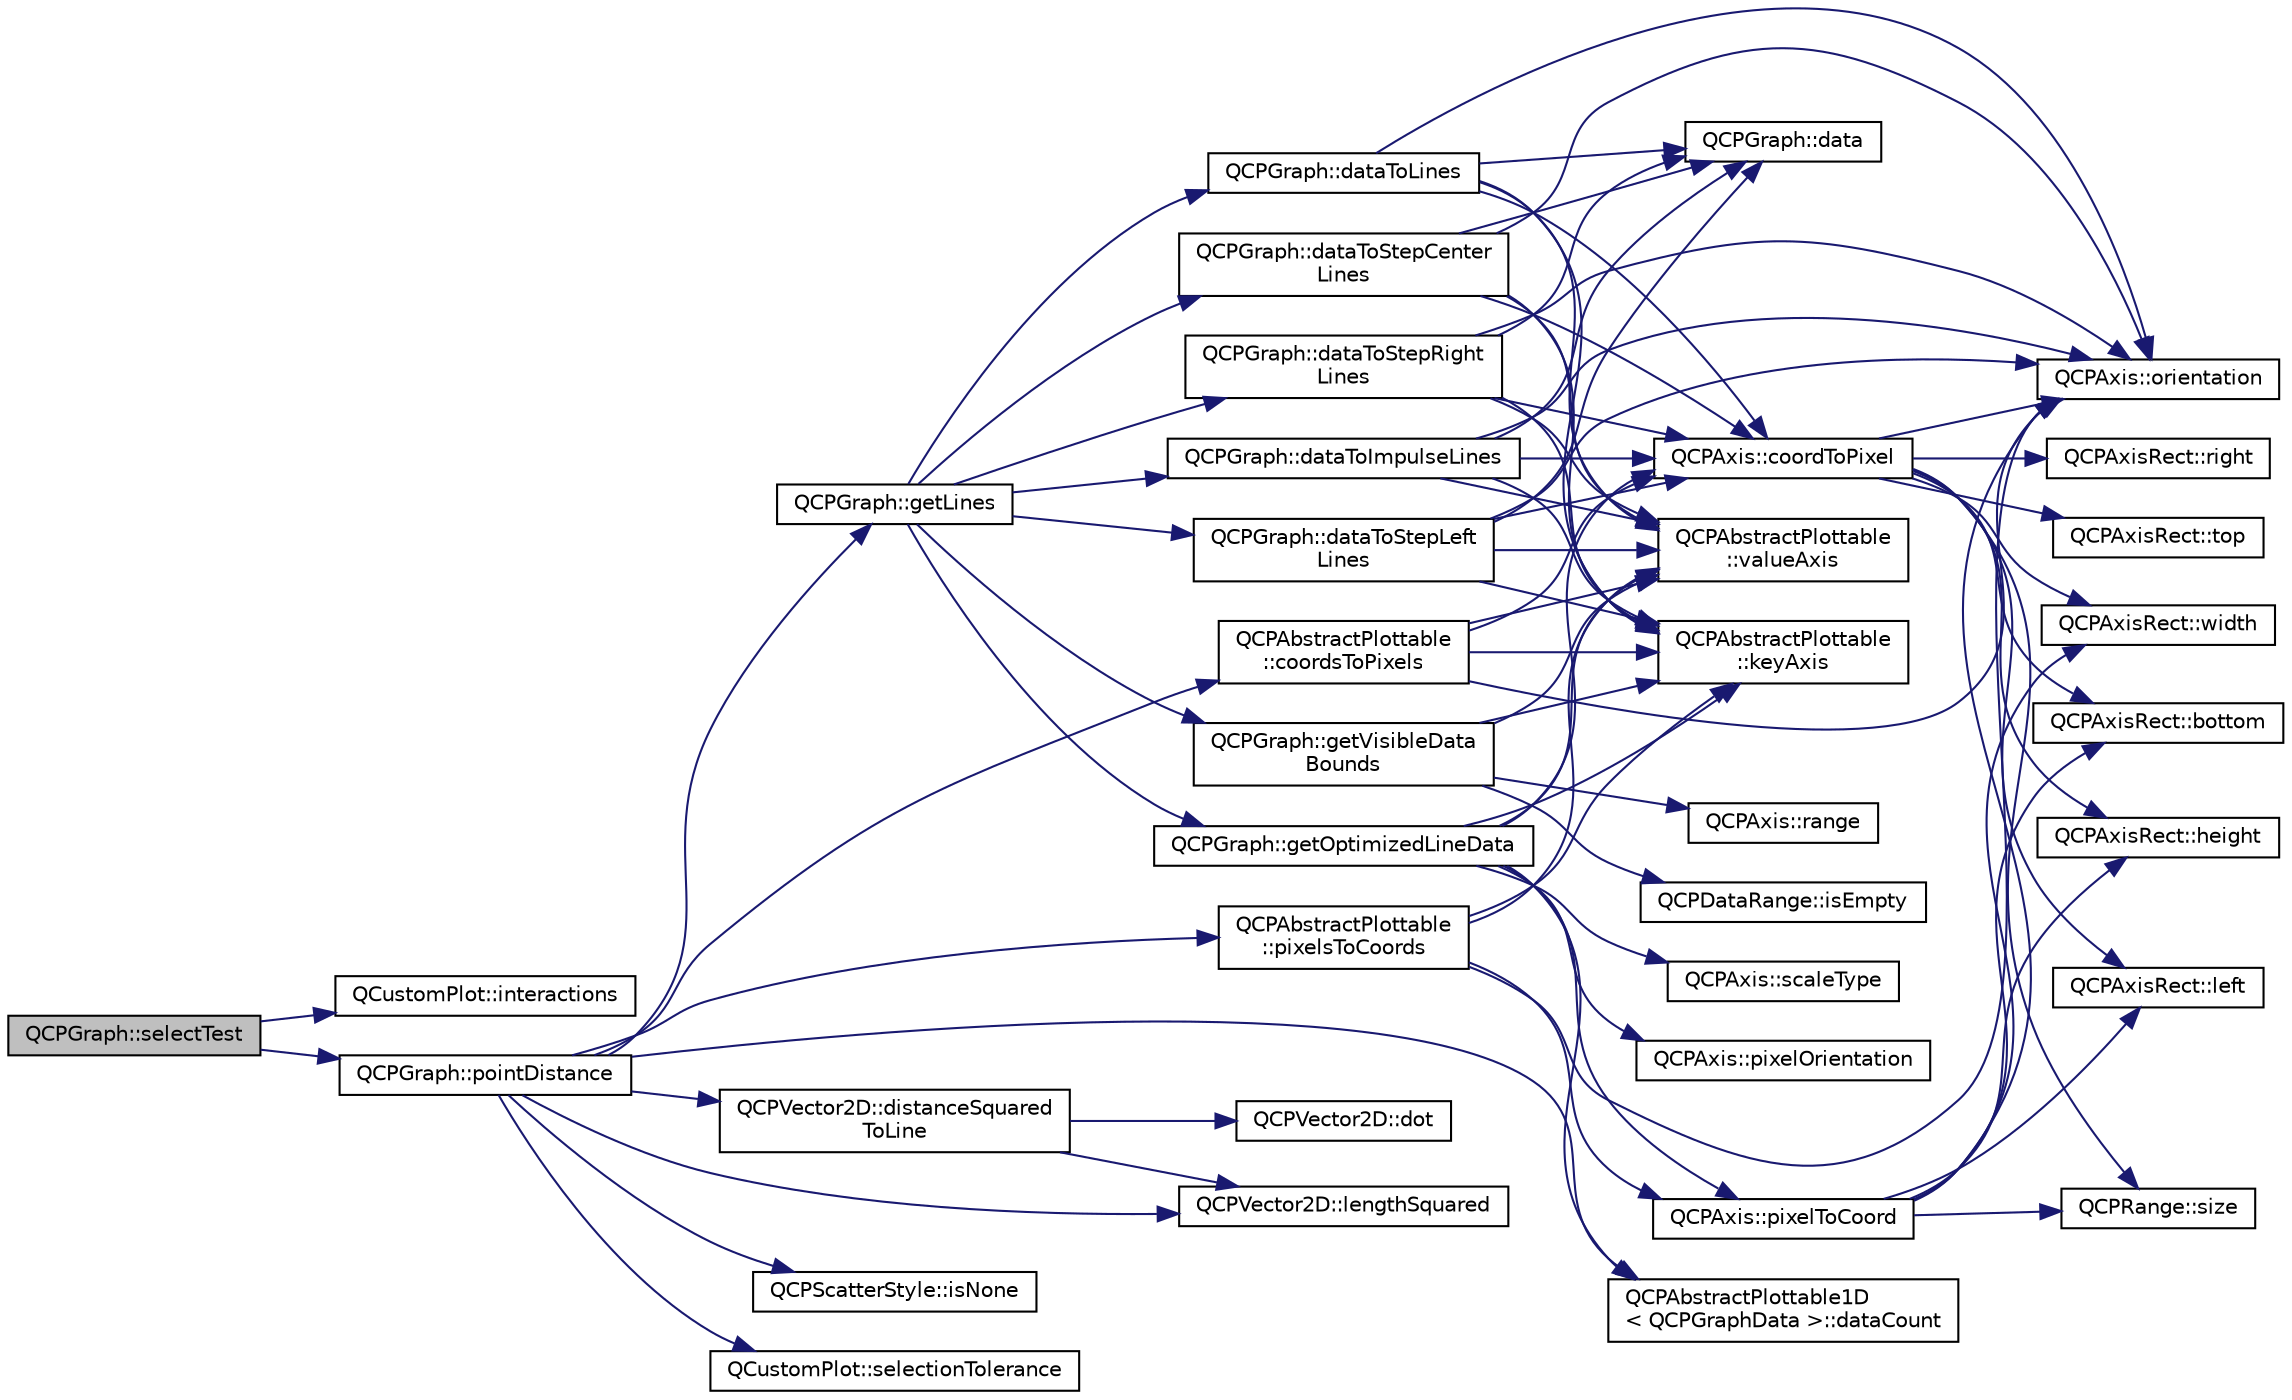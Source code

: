 digraph "QCPGraph::selectTest"
{
 // LATEX_PDF_SIZE
  edge [fontname="Helvetica",fontsize="10",labelfontname="Helvetica",labelfontsize="10"];
  node [fontname="Helvetica",fontsize="10",shape=record];
  rankdir="LR";
  Node1 [label="QCPGraph::selectTest",height=0.2,width=0.4,color="black", fillcolor="grey75", style="filled", fontcolor="black",tooltip=" "];
  Node1 -> Node2 [color="midnightblue",fontsize="10",style="solid",fontname="Helvetica"];
  Node2 [label="QCustomPlot::interactions",height=0.2,width=0.4,color="black", fillcolor="white", style="filled",URL="$classQCustomPlot.html#a2c78c5fd2943c148ab76652801d3f2dc",tooltip=" "];
  Node1 -> Node3 [color="midnightblue",fontsize="10",style="solid",fontname="Helvetica"];
  Node3 [label="QCPGraph::pointDistance",height=0.2,width=0.4,color="black", fillcolor="white", style="filled",URL="$classQCPGraph.html#a89acf99c0b52b8eecb2438adf7ec0170",tooltip=" "];
  Node3 -> Node4 [color="midnightblue",fontsize="10",style="solid",fontname="Helvetica"];
  Node4 [label="QCPAbstractPlottable\l::coordsToPixels",height=0.2,width=0.4,color="black", fillcolor="white", style="filled",URL="$classQCPAbstractPlottable.html#a7ad84a36472441cf1f555c5683d0da93",tooltip=" "];
  Node4 -> Node5 [color="midnightblue",fontsize="10",style="solid",fontname="Helvetica"];
  Node5 [label="QCPAxis::coordToPixel",height=0.2,width=0.4,color="black", fillcolor="white", style="filled",URL="$classQCPAxis.html#af15d1b3a7f7e9b53d759d3ccff1fe4b4",tooltip=" "];
  Node5 -> Node6 [color="midnightblue",fontsize="10",style="solid",fontname="Helvetica"];
  Node6 [label="QCPAxisRect::bottom",height=0.2,width=0.4,color="black", fillcolor="white", style="filled",URL="$classQCPAxisRect.html#acefdf1abaa8a8ab681e906cc2be9581e",tooltip=" "];
  Node5 -> Node7 [color="midnightblue",fontsize="10",style="solid",fontname="Helvetica"];
  Node7 [label="QCPAxisRect::height",height=0.2,width=0.4,color="black", fillcolor="white", style="filled",URL="$classQCPAxisRect.html#acc4377809e79d9a089ab790f39429b0d",tooltip=" "];
  Node5 -> Node8 [color="midnightblue",fontsize="10",style="solid",fontname="Helvetica"];
  Node8 [label="QCPAxisRect::left",height=0.2,width=0.4,color="black", fillcolor="white", style="filled",URL="$classQCPAxisRect.html#afb4a3de02046b20b9310bdb8fca781c3",tooltip=" "];
  Node5 -> Node9 [color="midnightblue",fontsize="10",style="solid",fontname="Helvetica"];
  Node9 [label="QCPAxis::orientation",height=0.2,width=0.4,color="black", fillcolor="white", style="filled",URL="$classQCPAxis.html#ab988ef4538e2655bb77bd138189cd42e",tooltip=" "];
  Node5 -> Node10 [color="midnightblue",fontsize="10",style="solid",fontname="Helvetica"];
  Node10 [label="QCPAxisRect::right",height=0.2,width=0.4,color="black", fillcolor="white", style="filled",URL="$classQCPAxisRect.html#a3f819d4a1b2193723d1fdafc573eea10",tooltip=" "];
  Node5 -> Node11 [color="midnightblue",fontsize="10",style="solid",fontname="Helvetica"];
  Node11 [label="QCPRange::size",height=0.2,width=0.4,color="black", fillcolor="white", style="filled",URL="$classQCPRange.html#a62326e7cc4316b96df6a60813230e63f",tooltip=" "];
  Node5 -> Node12 [color="midnightblue",fontsize="10",style="solid",fontname="Helvetica"];
  Node12 [label="QCPAxisRect::top",height=0.2,width=0.4,color="black", fillcolor="white", style="filled",URL="$classQCPAxisRect.html#a45dbad181cbb9f09d068dbb76c817c95",tooltip=" "];
  Node5 -> Node13 [color="midnightblue",fontsize="10",style="solid",fontname="Helvetica"];
  Node13 [label="QCPAxisRect::width",height=0.2,width=0.4,color="black", fillcolor="white", style="filled",URL="$classQCPAxisRect.html#a204645398a4f9d0b0189385c7c2cfb91",tooltip=" "];
  Node4 -> Node14 [color="midnightblue",fontsize="10",style="solid",fontname="Helvetica"];
  Node14 [label="QCPAbstractPlottable\l::keyAxis",height=0.2,width=0.4,color="black", fillcolor="white", style="filled",URL="$classQCPAbstractPlottable.html#a2cdd6f0dd5e9a979037f86b4000d9cfe",tooltip=" "];
  Node4 -> Node9 [color="midnightblue",fontsize="10",style="solid",fontname="Helvetica"];
  Node4 -> Node15 [color="midnightblue",fontsize="10",style="solid",fontname="Helvetica"];
  Node15 [label="QCPAbstractPlottable\l::valueAxis",height=0.2,width=0.4,color="black", fillcolor="white", style="filled",URL="$classQCPAbstractPlottable.html#af47809a644a68ffd955fb30b01fb4f2f",tooltip=" "];
  Node3 -> Node16 [color="midnightblue",fontsize="10",style="solid",fontname="Helvetica"];
  Node16 [label="QCPAbstractPlottable1D\l\< QCPGraphData \>::dataCount",height=0.2,width=0.4,color="black", fillcolor="white", style="filled",URL="$classQCPAbstractPlottable1D.html#ab5dd99e4f1621e7dbd63438e0b02984e",tooltip=" "];
  Node3 -> Node17 [color="midnightblue",fontsize="10",style="solid",fontname="Helvetica"];
  Node17 [label="QCPVector2D::distanceSquared\lToLine",height=0.2,width=0.4,color="black", fillcolor="white", style="filled",URL="$classQCPVector2D.html#a14840cd3da80cfee4eb3f8977cab89ab",tooltip=" "];
  Node17 -> Node18 [color="midnightblue",fontsize="10",style="solid",fontname="Helvetica"];
  Node18 [label="QCPVector2D::dot",height=0.2,width=0.4,color="black", fillcolor="white", style="filled",URL="$classQCPVector2D.html#a39f8d28db7dbffcca6aa63a1f1f6e176",tooltip=" "];
  Node17 -> Node19 [color="midnightblue",fontsize="10",style="solid",fontname="Helvetica"];
  Node19 [label="QCPVector2D::lengthSquared",height=0.2,width=0.4,color="black", fillcolor="white", style="filled",URL="$classQCPVector2D.html#a766585459d84cb149334fda1a498b2e5",tooltip=" "];
  Node3 -> Node20 [color="midnightblue",fontsize="10",style="solid",fontname="Helvetica"];
  Node20 [label="QCPGraph::getLines",height=0.2,width=0.4,color="black", fillcolor="white", style="filled",URL="$classQCPGraph.html#a563c6da2126300a4d9d2bdee30dad040",tooltip=" "];
  Node20 -> Node21 [color="midnightblue",fontsize="10",style="solid",fontname="Helvetica"];
  Node21 [label="QCPGraph::dataToImpulseLines",height=0.2,width=0.4,color="black", fillcolor="white", style="filled",URL="$classQCPGraph.html#a2a958a5c6a6e1e4a03556be88b6fe37e",tooltip=" "];
  Node21 -> Node5 [color="midnightblue",fontsize="10",style="solid",fontname="Helvetica"];
  Node21 -> Node22 [color="midnightblue",fontsize="10",style="solid",fontname="Helvetica"];
  Node22 [label="QCPGraph::data",height=0.2,width=0.4,color="black", fillcolor="white", style="filled",URL="$classQCPGraph.html#a141aa31a1f19bbd0ce60f55eaeb9ea60",tooltip=" "];
  Node21 -> Node14 [color="midnightblue",fontsize="10",style="solid",fontname="Helvetica"];
  Node21 -> Node9 [color="midnightblue",fontsize="10",style="solid",fontname="Helvetica"];
  Node21 -> Node15 [color="midnightblue",fontsize="10",style="solid",fontname="Helvetica"];
  Node20 -> Node23 [color="midnightblue",fontsize="10",style="solid",fontname="Helvetica"];
  Node23 [label="QCPGraph::dataToLines",height=0.2,width=0.4,color="black", fillcolor="white", style="filled",URL="$classQCPGraph.html#a0085ee728fdd72a827c1e6ced4476363",tooltip=" "];
  Node23 -> Node5 [color="midnightblue",fontsize="10",style="solid",fontname="Helvetica"];
  Node23 -> Node22 [color="midnightblue",fontsize="10",style="solid",fontname="Helvetica"];
  Node23 -> Node14 [color="midnightblue",fontsize="10",style="solid",fontname="Helvetica"];
  Node23 -> Node9 [color="midnightblue",fontsize="10",style="solid",fontname="Helvetica"];
  Node23 -> Node15 [color="midnightblue",fontsize="10",style="solid",fontname="Helvetica"];
  Node20 -> Node24 [color="midnightblue",fontsize="10",style="solid",fontname="Helvetica"];
  Node24 [label="QCPGraph::dataToStepCenter\lLines",height=0.2,width=0.4,color="black", fillcolor="white", style="filled",URL="$classQCPGraph.html#a238116f1898c49cb8209d61707b5b367",tooltip=" "];
  Node24 -> Node5 [color="midnightblue",fontsize="10",style="solid",fontname="Helvetica"];
  Node24 -> Node22 [color="midnightblue",fontsize="10",style="solid",fontname="Helvetica"];
  Node24 -> Node14 [color="midnightblue",fontsize="10",style="solid",fontname="Helvetica"];
  Node24 -> Node9 [color="midnightblue",fontsize="10",style="solid",fontname="Helvetica"];
  Node24 -> Node15 [color="midnightblue",fontsize="10",style="solid",fontname="Helvetica"];
  Node20 -> Node25 [color="midnightblue",fontsize="10",style="solid",fontname="Helvetica"];
  Node25 [label="QCPGraph::dataToStepLeft\lLines",height=0.2,width=0.4,color="black", fillcolor="white", style="filled",URL="$classQCPGraph.html#a1f3e9e41fc67538c4940c74665840474",tooltip=" "];
  Node25 -> Node5 [color="midnightblue",fontsize="10",style="solid",fontname="Helvetica"];
  Node25 -> Node22 [color="midnightblue",fontsize="10",style="solid",fontname="Helvetica"];
  Node25 -> Node14 [color="midnightblue",fontsize="10",style="solid",fontname="Helvetica"];
  Node25 -> Node9 [color="midnightblue",fontsize="10",style="solid",fontname="Helvetica"];
  Node25 -> Node15 [color="midnightblue",fontsize="10",style="solid",fontname="Helvetica"];
  Node20 -> Node26 [color="midnightblue",fontsize="10",style="solid",fontname="Helvetica"];
  Node26 [label="QCPGraph::dataToStepRight\lLines",height=0.2,width=0.4,color="black", fillcolor="white", style="filled",URL="$classQCPGraph.html#ab1fb6cb91d24a854f85bf54200f6d101",tooltip=" "];
  Node26 -> Node5 [color="midnightblue",fontsize="10",style="solid",fontname="Helvetica"];
  Node26 -> Node22 [color="midnightblue",fontsize="10",style="solid",fontname="Helvetica"];
  Node26 -> Node14 [color="midnightblue",fontsize="10",style="solid",fontname="Helvetica"];
  Node26 -> Node9 [color="midnightblue",fontsize="10",style="solid",fontname="Helvetica"];
  Node26 -> Node15 [color="midnightblue",fontsize="10",style="solid",fontname="Helvetica"];
  Node20 -> Node27 [color="midnightblue",fontsize="10",style="solid",fontname="Helvetica"];
  Node27 [label="QCPGraph::getOptimizedLineData",height=0.2,width=0.4,color="black", fillcolor="white", style="filled",URL="$classQCPGraph.html#a1fed1c9d627d9d3b49a6206cc2e60fe1",tooltip=" "];
  Node27 -> Node5 [color="midnightblue",fontsize="10",style="solid",fontname="Helvetica"];
  Node27 -> Node16 [color="midnightblue",fontsize="10",style="solid",fontname="Helvetica"];
  Node27 -> Node14 [color="midnightblue",fontsize="10",style="solid",fontname="Helvetica"];
  Node27 -> Node28 [color="midnightblue",fontsize="10",style="solid",fontname="Helvetica"];
  Node28 [label="QCPAxis::pixelOrientation",height=0.2,width=0.4,color="black", fillcolor="white", style="filled",URL="$classQCPAxis.html#a45c45bed7e5666683b8d56afa66fa51f",tooltip=" "];
  Node27 -> Node29 [color="midnightblue",fontsize="10",style="solid",fontname="Helvetica"];
  Node29 [label="QCPAxis::pixelToCoord",height=0.2,width=0.4,color="black", fillcolor="white", style="filled",URL="$classQCPAxis.html#a536ef8f624cac59b6b6fdcb495723c57",tooltip=" "];
  Node29 -> Node6 [color="midnightblue",fontsize="10",style="solid",fontname="Helvetica"];
  Node29 -> Node7 [color="midnightblue",fontsize="10",style="solid",fontname="Helvetica"];
  Node29 -> Node8 [color="midnightblue",fontsize="10",style="solid",fontname="Helvetica"];
  Node29 -> Node9 [color="midnightblue",fontsize="10",style="solid",fontname="Helvetica"];
  Node29 -> Node11 [color="midnightblue",fontsize="10",style="solid",fontname="Helvetica"];
  Node29 -> Node13 [color="midnightblue",fontsize="10",style="solid",fontname="Helvetica"];
  Node27 -> Node30 [color="midnightblue",fontsize="10",style="solid",fontname="Helvetica"];
  Node30 [label="QCPAxis::scaleType",height=0.2,width=0.4,color="black", fillcolor="white", style="filled",URL="$classQCPAxis.html#ad23e9ad97b44e9aeaf4fab8904280098",tooltip=" "];
  Node27 -> Node15 [color="midnightblue",fontsize="10",style="solid",fontname="Helvetica"];
  Node20 -> Node31 [color="midnightblue",fontsize="10",style="solid",fontname="Helvetica"];
  Node31 [label="QCPGraph::getVisibleData\lBounds",height=0.2,width=0.4,color="black", fillcolor="white", style="filled",URL="$classQCPGraph.html#a8599447a7f8cbbdcf0b94edcc11df560",tooltip=" "];
  Node31 -> Node32 [color="midnightblue",fontsize="10",style="solid",fontname="Helvetica"];
  Node32 [label="QCPDataRange::isEmpty",height=0.2,width=0.4,color="black", fillcolor="white", style="filled",URL="$classQCPDataRange.html#ac32e53fc05d6cd2eac96b96a7265d3b8",tooltip=" "];
  Node31 -> Node14 [color="midnightblue",fontsize="10",style="solid",fontname="Helvetica"];
  Node31 -> Node33 [color="midnightblue",fontsize="10",style="solid",fontname="Helvetica"];
  Node33 [label="QCPAxis::range",height=0.2,width=0.4,color="black", fillcolor="white", style="filled",URL="$classQCPAxis.html#ac4058855a81f1a883cf2e754f6a6acb1",tooltip=" "];
  Node31 -> Node15 [color="midnightblue",fontsize="10",style="solid",fontname="Helvetica"];
  Node3 -> Node34 [color="midnightblue",fontsize="10",style="solid",fontname="Helvetica"];
  Node34 [label="QCPScatterStyle::isNone",height=0.2,width=0.4,color="black", fillcolor="white", style="filled",URL="$classQCPScatterStyle.html#a72db6bcb1e1abd6e53c1315dd3dea7e4",tooltip=" "];
  Node3 -> Node19 [color="midnightblue",fontsize="10",style="solid",fontname="Helvetica"];
  Node3 -> Node35 [color="midnightblue",fontsize="10",style="solid",fontname="Helvetica"];
  Node35 [label="QCPAbstractPlottable\l::pixelsToCoords",height=0.2,width=0.4,color="black", fillcolor="white", style="filled",URL="$classQCPAbstractPlottable.html#a3903c1120ab5c27e7fa46b597ef267bd",tooltip=" "];
  Node35 -> Node14 [color="midnightblue",fontsize="10",style="solid",fontname="Helvetica"];
  Node35 -> Node9 [color="midnightblue",fontsize="10",style="solid",fontname="Helvetica"];
  Node35 -> Node29 [color="midnightblue",fontsize="10",style="solid",fontname="Helvetica"];
  Node35 -> Node15 [color="midnightblue",fontsize="10",style="solid",fontname="Helvetica"];
  Node3 -> Node36 [color="midnightblue",fontsize="10",style="solid",fontname="Helvetica"];
  Node36 [label="QCustomPlot::selectionTolerance",height=0.2,width=0.4,color="black", fillcolor="white", style="filled",URL="$classQCustomPlot.html#a5441d11013afeaf4b8f2ea06e8624a25",tooltip=" "];
}
